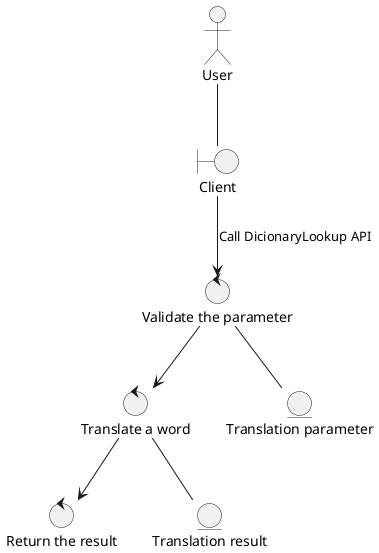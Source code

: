 @startuml DictionaryLookup

actor User
boundary Client
control "Translate a word" as DictionaryLookup
' control "Translate a word by specifying the part of speech" as DiciotnaryLookupWithPos
control "Validate the parameter" as ValidateParameter
control "Return the result" as ReturnResponse
entity "Translation parameter" as TranslationParameter
entity "Translation result" as TranslationResult

User -- Client
Client --> ValidateParameter : Call DicionaryLookup API
ValidateParameter --> DictionaryLookup
ValidateParameter -- TranslationParameter
DictionaryLookup --> ReturnResponse
DictionaryLookup -- TranslationResult

@enduml
